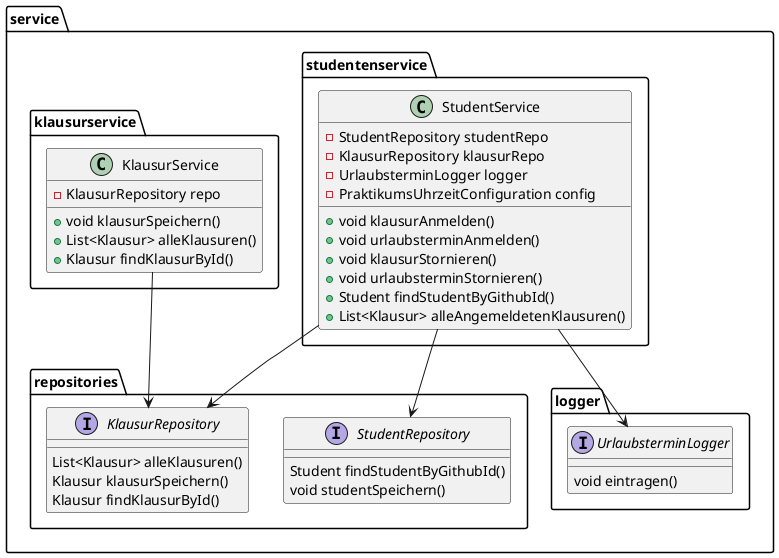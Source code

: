 @startuml
package service {
  package studentenservice {
    class StudentService {
      - StudentRepository studentRepo
      - KlausurRepository klausurRepo
      - UrlaubsterminLogger logger
      - PraktikumsUhrzeitConfiguration config
      + void klausurAnmelden()
      + void urlaubsterminAnmelden()
      + void klausurStornieren()
      + void urlaubsterminStornieren()
      + Student findStudentByGithubId()
      + List<Klausur> alleAngemeldetenKlausuren()
    }
  }

  package klausurservice {
    class KlausurService {
      - KlausurRepository repo
      + void klausurSpeichern()
      + List<Klausur> alleKlausuren()
      + Klausur findKlausurById()
    }
  }

  package repositories {
    interface KlausurRepository {
      List<Klausur> alleKlausuren()
      Klausur klausurSpeichern()
      Klausur findKlausurById()
    }

    interface StudentRepository {
      Student findStudentByGithubId()
      void studentSpeichern()
    }
  }

  package logger {
    interface UrlaubsterminLogger {
        void eintragen()
    }
  }

  KlausurService --> KlausurRepository
  StudentService --> StudentRepository
  StudentService --> KlausurRepository
  StudentService --> UrlaubsterminLogger
}
@enduml